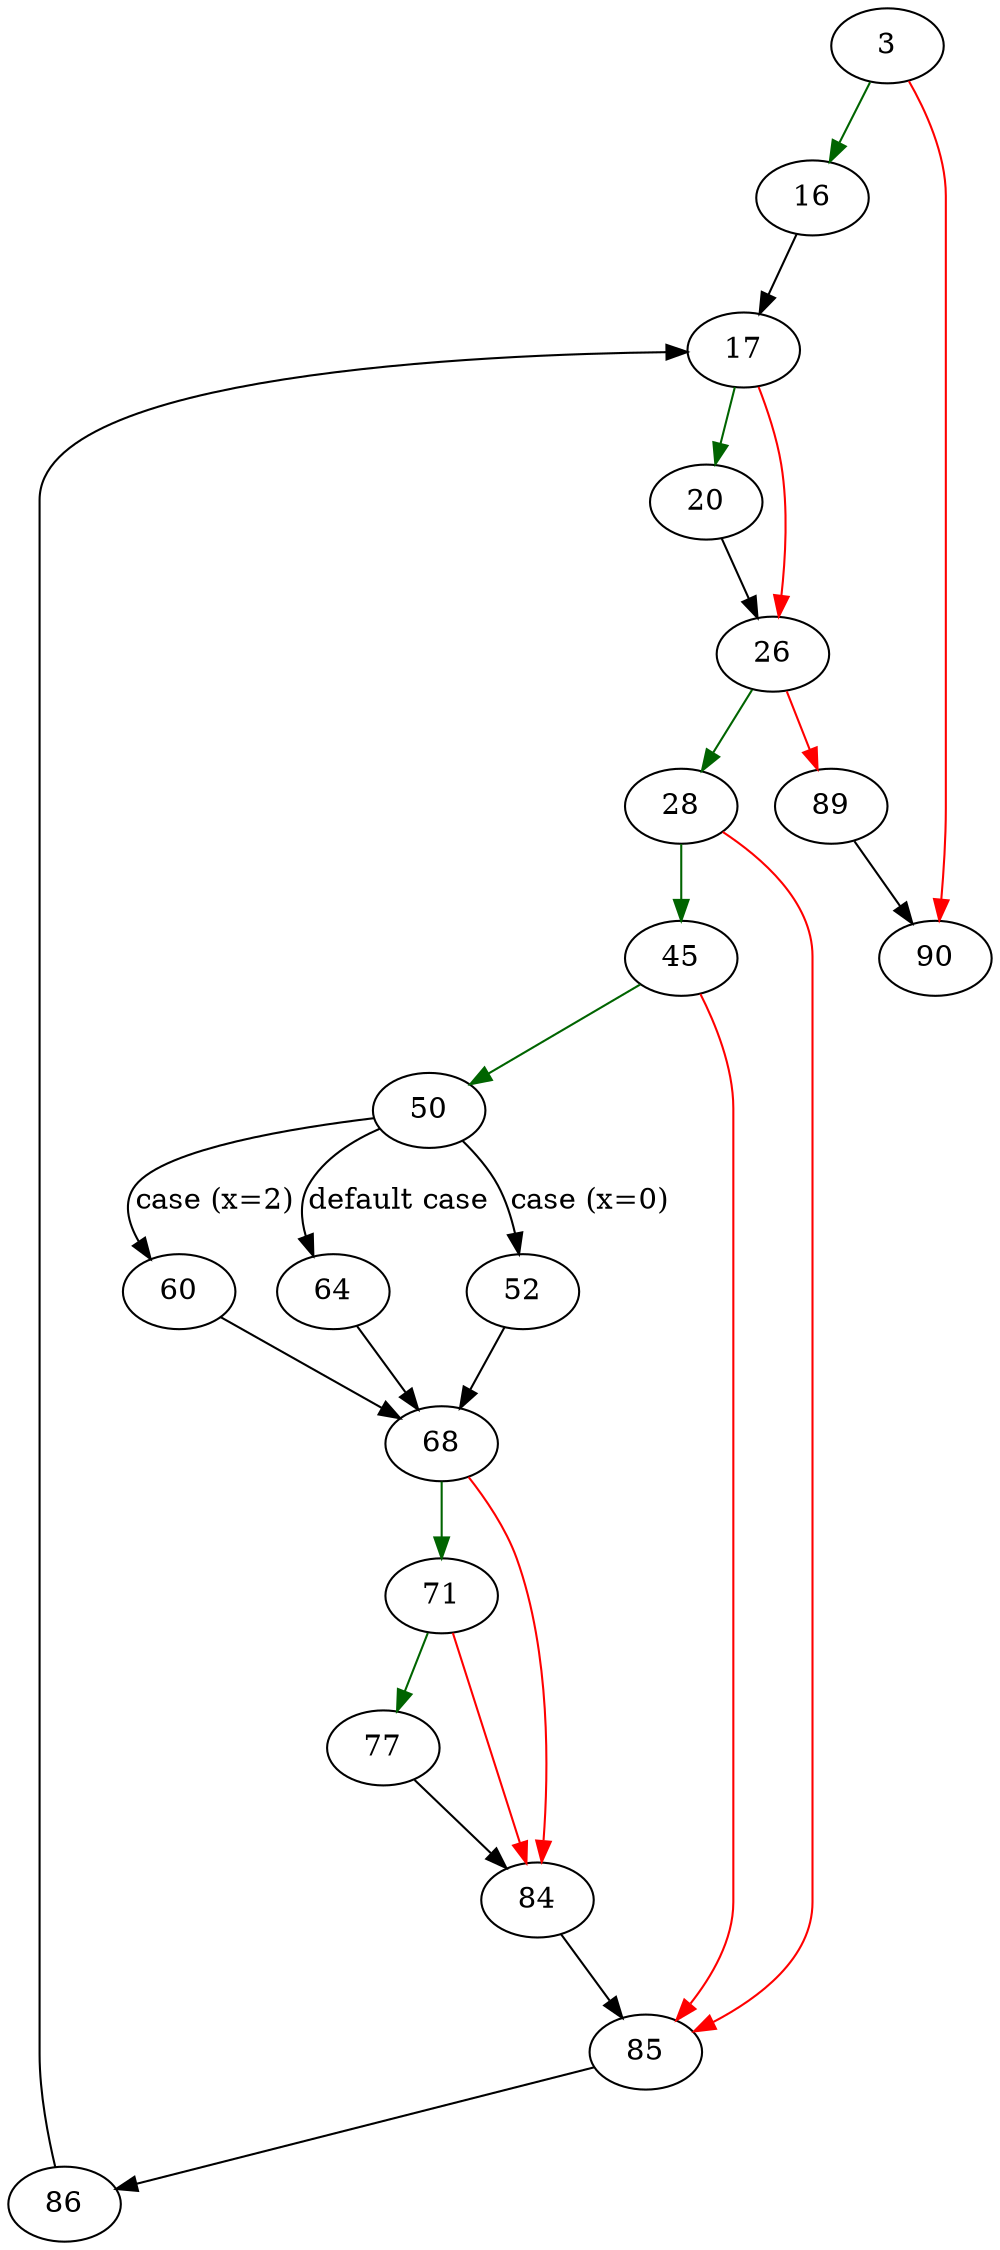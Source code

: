 strict digraph "sqlite3VtabSavepoint" {
	// Node definitions.
	3 [entry=true];
	16;
	90;
	17;
	20;
	26;
	28;
	89;
	45;
	85;
	50;
	52;
	60;
	64;
	68;
	71;
	84;
	77;
	86;

	// Edge definitions.
	3 -> 16 [
		color=darkgreen
		cond=true
	];
	3 -> 90 [
		color=red
		cond=false
	];
	16 -> 17;
	17 -> 20 [
		color=darkgreen
		cond=true
	];
	17 -> 26 [
		color=red
		cond=false
	];
	20 -> 26;
	26 -> 28 [
		color=darkgreen
		cond=true
	];
	26 -> 89 [
		color=red
		cond=false
	];
	28 -> 45 [
		color=darkgreen
		cond=true
	];
	28 -> 85 [
		color=red
		cond=false
	];
	89 -> 90;
	45 -> 85 [
		color=red
		cond=false
	];
	45 -> 50 [
		color=darkgreen
		cond=true
	];
	85 -> 86;
	50 -> 52 [
		cond="case (x=0)"
		label="case (x=0)"
	];
	50 -> 60 [
		cond="case (x=2)"
		label="case (x=2)"
	];
	50 -> 64 [
		cond="default case"
		label="default case"
	];
	52 -> 68;
	60 -> 68;
	64 -> 68;
	68 -> 71 [
		color=darkgreen
		cond=true
	];
	68 -> 84 [
		color=red
		cond=false
	];
	71 -> 84 [
		color=red
		cond=false
	];
	71 -> 77 [
		color=darkgreen
		cond=true
	];
	84 -> 85;
	77 -> 84;
	86 -> 17;
}